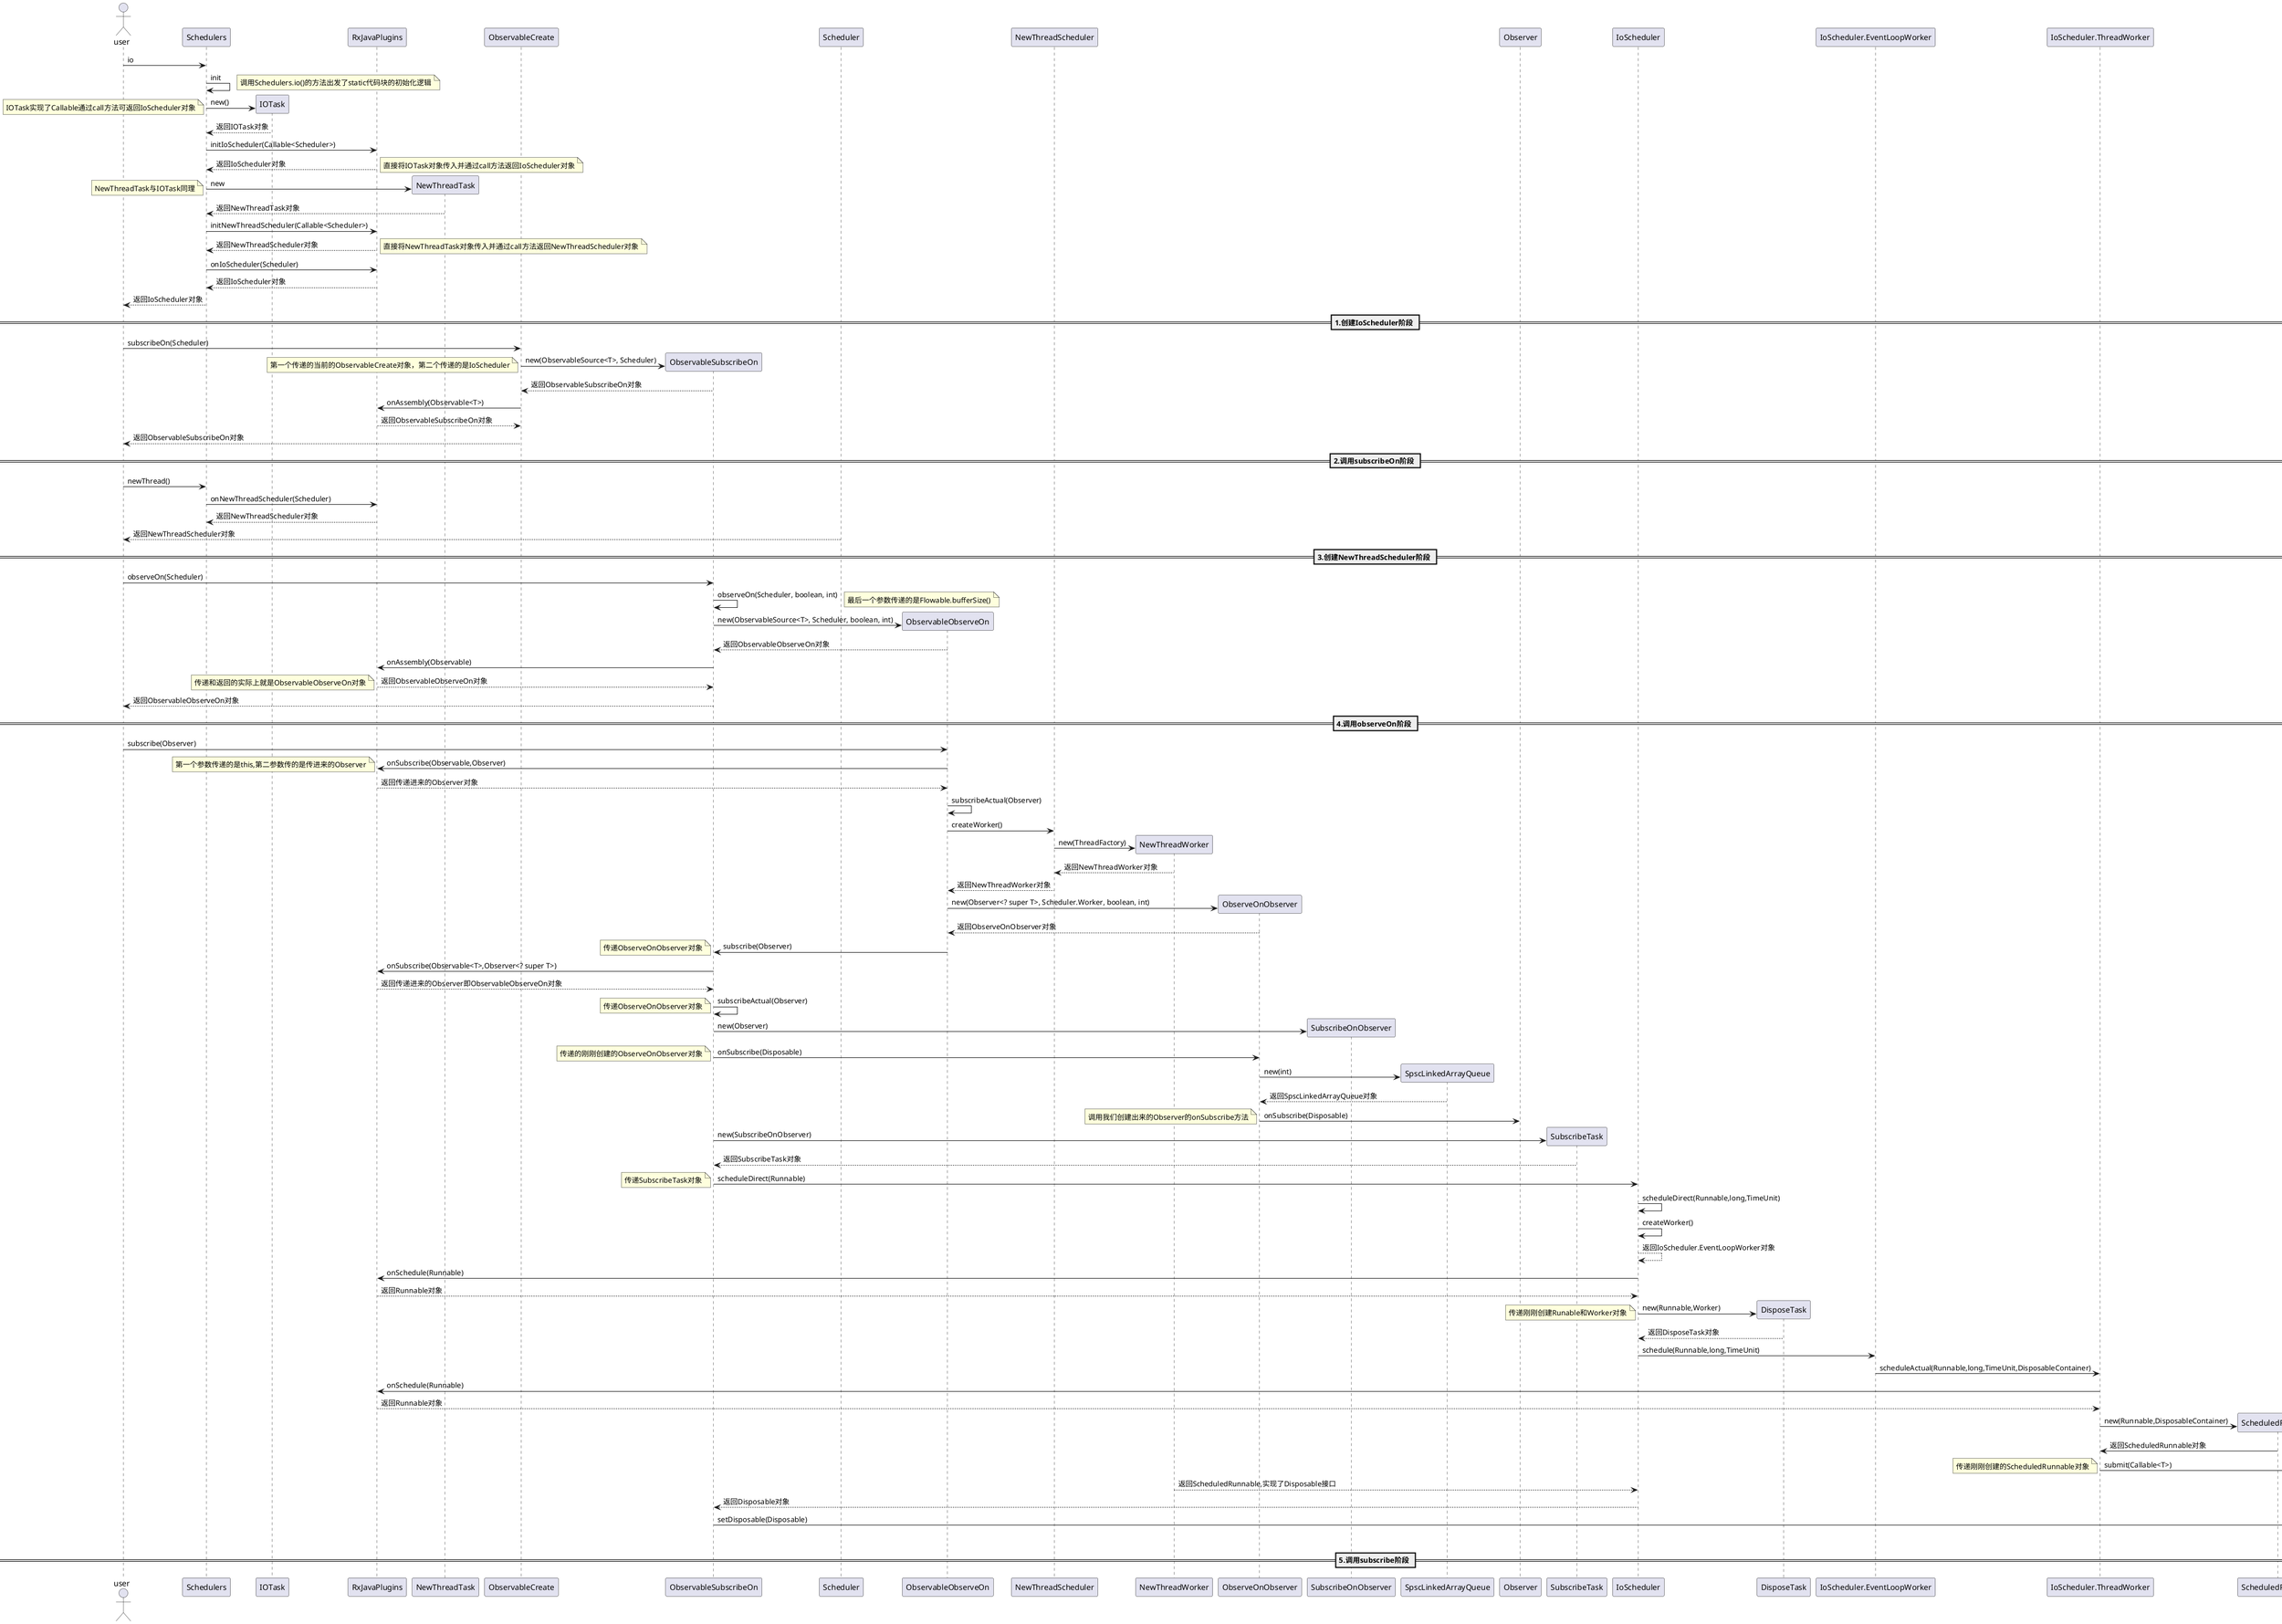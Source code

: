 @startuml 切换线程
actor user


user->Schedulers : io
Schedulers->Schedulers : init

note right : 调用Schedulers.io()的方法出发了static代码块的初始化逻辑
create IOTask
Schedulers -> IOTask : new()
note left:IOTask实现了Callable通过call方法可返回IoScheduler对象
IOTask --> Schedulers : 返回IOTask对象
Schedulers -> RxJavaPlugins : initIoScheduler(Callable<Scheduler>)
RxJavaPlugins --> Schedulers : 返回IoScheduler对象
note right : 直接将IOTask对象传入并通过call方法返回IoScheduler对象

create NewThreadTask
Schedulers -> NewThreadTask : new
note left:NewThreadTask与IOTask同理
NewThreadTask-->Schedulers : 返回NewThreadTask对象
Schedulers -> RxJavaPlugins : initNewThreadScheduler(Callable<Scheduler>)
RxJavaPlugins --> Schedulers : 返回NewThreadScheduler对象
note right : 直接将NewThreadTask对象传入并通过call方法返回NewThreadScheduler对象


Schedulers->RxJavaPlugins:onIoScheduler(Scheduler)
RxJavaPlugins--->Schedulers : 返回IoScheduler对象
Schedulers --> user : 返回IoScheduler对象
== 1.创建IoScheduler阶段 ==
user -> ObservableCreate : subscribeOn(Scheduler)
create ObservableSubscribeOn
ObservableCreate -> ObservableSubscribeOn:new(ObservableSource<T>, Scheduler)
note left:第一个传递的当前的ObservableCreate对象，第二个传递的是IoScheduler
ObservableSubscribeOn-->ObservableCreate:返回ObservableSubscribeOn对象
ObservableCreate->RxJavaPlugins : onAssembly(Observable<T>)
RxJavaPlugins-->ObservableCreate:返回ObservableSubscribeOn对象
ObservableCreate-->user:返回ObservableSubscribeOn对象
== 2.调用subscribeOn阶段 ==
user -> Schedulers : newThread()
Schedulers -> RxJavaPlugins : onNewThreadScheduler(Scheduler)
RxJavaPlugins --> Schedulers : 返回NewThreadScheduler对象
Scheduler --> user : 返回NewThreadScheduler对象
== 3.创建NewThreadScheduler阶段 ==
user->ObservableSubscribeOn : observeOn(Scheduler)
ObservableSubscribeOn->ObservableSubscribeOn:observeOn(Scheduler, boolean, int)
note right: 最后一个参数传递的是Flowable.bufferSize()
create ObservableObserveOn
ObservableSubscribeOn->ObservableObserveOn:new(ObservableSource<T>, Scheduler, boolean, int)
ObservableObserveOn-->ObservableSubscribeOn:返回ObservableObserveOn对象
ObservableSubscribeOn->RxJavaPlugins:onAssembly(Observable)
RxJavaPlugins-->ObservableSubscribeOn:返回ObservableObserveOn对象
note left : 传递和返回的实际上就是ObservableObserveOn对象
ObservableSubscribeOn-->user:返回ObservableObserveOn对象
== 4.调用observeOn阶段 ==
user->ObservableObserveOn:subscribe(Observer)
ObservableObserveOn->RxJavaPlugins:onSubscribe(Observable,Observer)
note left : 第一个参数传递的是this,第二参数传的是传进来的Observer
RxJavaPlugins --> ObservableObserveOn:返回传递进来的Observer对象
ObservableObserveOn->ObservableObserveOn:subscribeActual(Observer)
ObservableObserveOn->NewThreadScheduler:createWorker()
create NewThreadWorker
NewThreadScheduler->NewThreadWorker:new(ThreadFactory)
NewThreadWorker-->NewThreadScheduler:返回NewThreadWorker对象
NewThreadScheduler-->ObservableObserveOn:返回NewThreadWorker对象

create ObserveOnObserver

ObservableObserveOn->ObserveOnObserver:new(Observer<? super T>, Scheduler.Worker, boolean, int)
ObserveOnObserver-->ObservableObserveOn:返回ObserveOnObserver对象
ObservableObserveOn->ObservableSubscribeOn:subscribe(Observer)
note left:传递ObserveOnObserver对象
ObservableSubscribeOn->RxJavaPlugins:onSubscribe(Observable<T>,Observer<? super T>)
RxJavaPlugins-->ObservableSubscribeOn:返回传递进来的Observer即ObservableObserveOn对象
ObservableSubscribeOn->ObservableSubscribeOn:subscribeActual(Observer)
note left: 传递ObserveOnObserver对象
create SubscribeOnObserver
ObservableSubscribeOn->SubscribeOnObserver:new(Observer)

ObservableSubscribeOn->ObserveOnObserver:onSubscribe(Disposable)
note left:传递的刚刚创建的ObserveOnObserver对象
create SpscLinkedArrayQueue
ObserveOnObserver->SpscLinkedArrayQueue:new(int)
SpscLinkedArrayQueue-->ObserveOnObserver:返回SpscLinkedArrayQueue对象
ObserveOnObserver->Observer:onSubscribe(Disposable)
note left:调用我们创建出来的Observer的onSubscribe方法
create SubscribeTask
ObservableSubscribeOn->SubscribeTask:new(SubscribeOnObserver)
SubscribeTask-->ObservableSubscribeOn:返回SubscribeTask对象
ObservableSubscribeOn->IoScheduler:scheduleDirect(Runnable)
note left:传递SubscribeTask对象
IoScheduler->IoScheduler:scheduleDirect(Runnable,long,TimeUnit)
IoScheduler->IoScheduler:createWorker()
IoScheduler-->IoScheduler:返回IoScheduler.EventLoopWorker对象
IoScheduler->RxJavaPlugins:onSchedule(Runnable)
RxJavaPlugins-->IoScheduler:返回Runnable对象
create DisposeTask
IoScheduler->DisposeTask:new(Runnable,Worker)
note left:传递刚刚创建Runable和Worker对象
DisposeTask-->IoScheduler:返回DisposeTask对象
IoScheduler->IoScheduler.EventLoopWorker:schedule(Runnable,long,TimeUnit)
IoScheduler.EventLoopWorker->IoScheduler.ThreadWorker:scheduleActual(Runnable,long,TimeUnit,DisposableContainer)
IoScheduler.ThreadWorker->RxJavaPlugins:onSchedule(Runnable)
RxJavaPlugins-->IoScheduler.ThreadWorker:返回Runnable对象
create ScheduledRunnable
IoScheduler.ThreadWorker->ScheduledRunnable:new(Runnable,DisposableContainer)
ScheduledRunnable->IoScheduler.ThreadWorker:返回ScheduledRunnable对象
IoScheduler.ThreadWorker->ScheduledExecutorService:submit(Callable<T>)
note left:传递刚刚创建的ScheduledRunnable对象
NewThreadWorker-->IoScheduler:返回ScheduledRunnable,实现了Disposable接口

IoScheduler-->ObservableSubscribeOn:返回Disposable对象
ObservableSubscribeOn->ObservableSubscribeOn.SubscribeOnObserver:setDisposable(Disposable)
ObservableSubscribeOn.SubscribeOnObserver->DisposableHelper:setOnce(AtomicReference<Disposable>,Disposable)



== 5.调用subscribe阶段 ==
@enduml